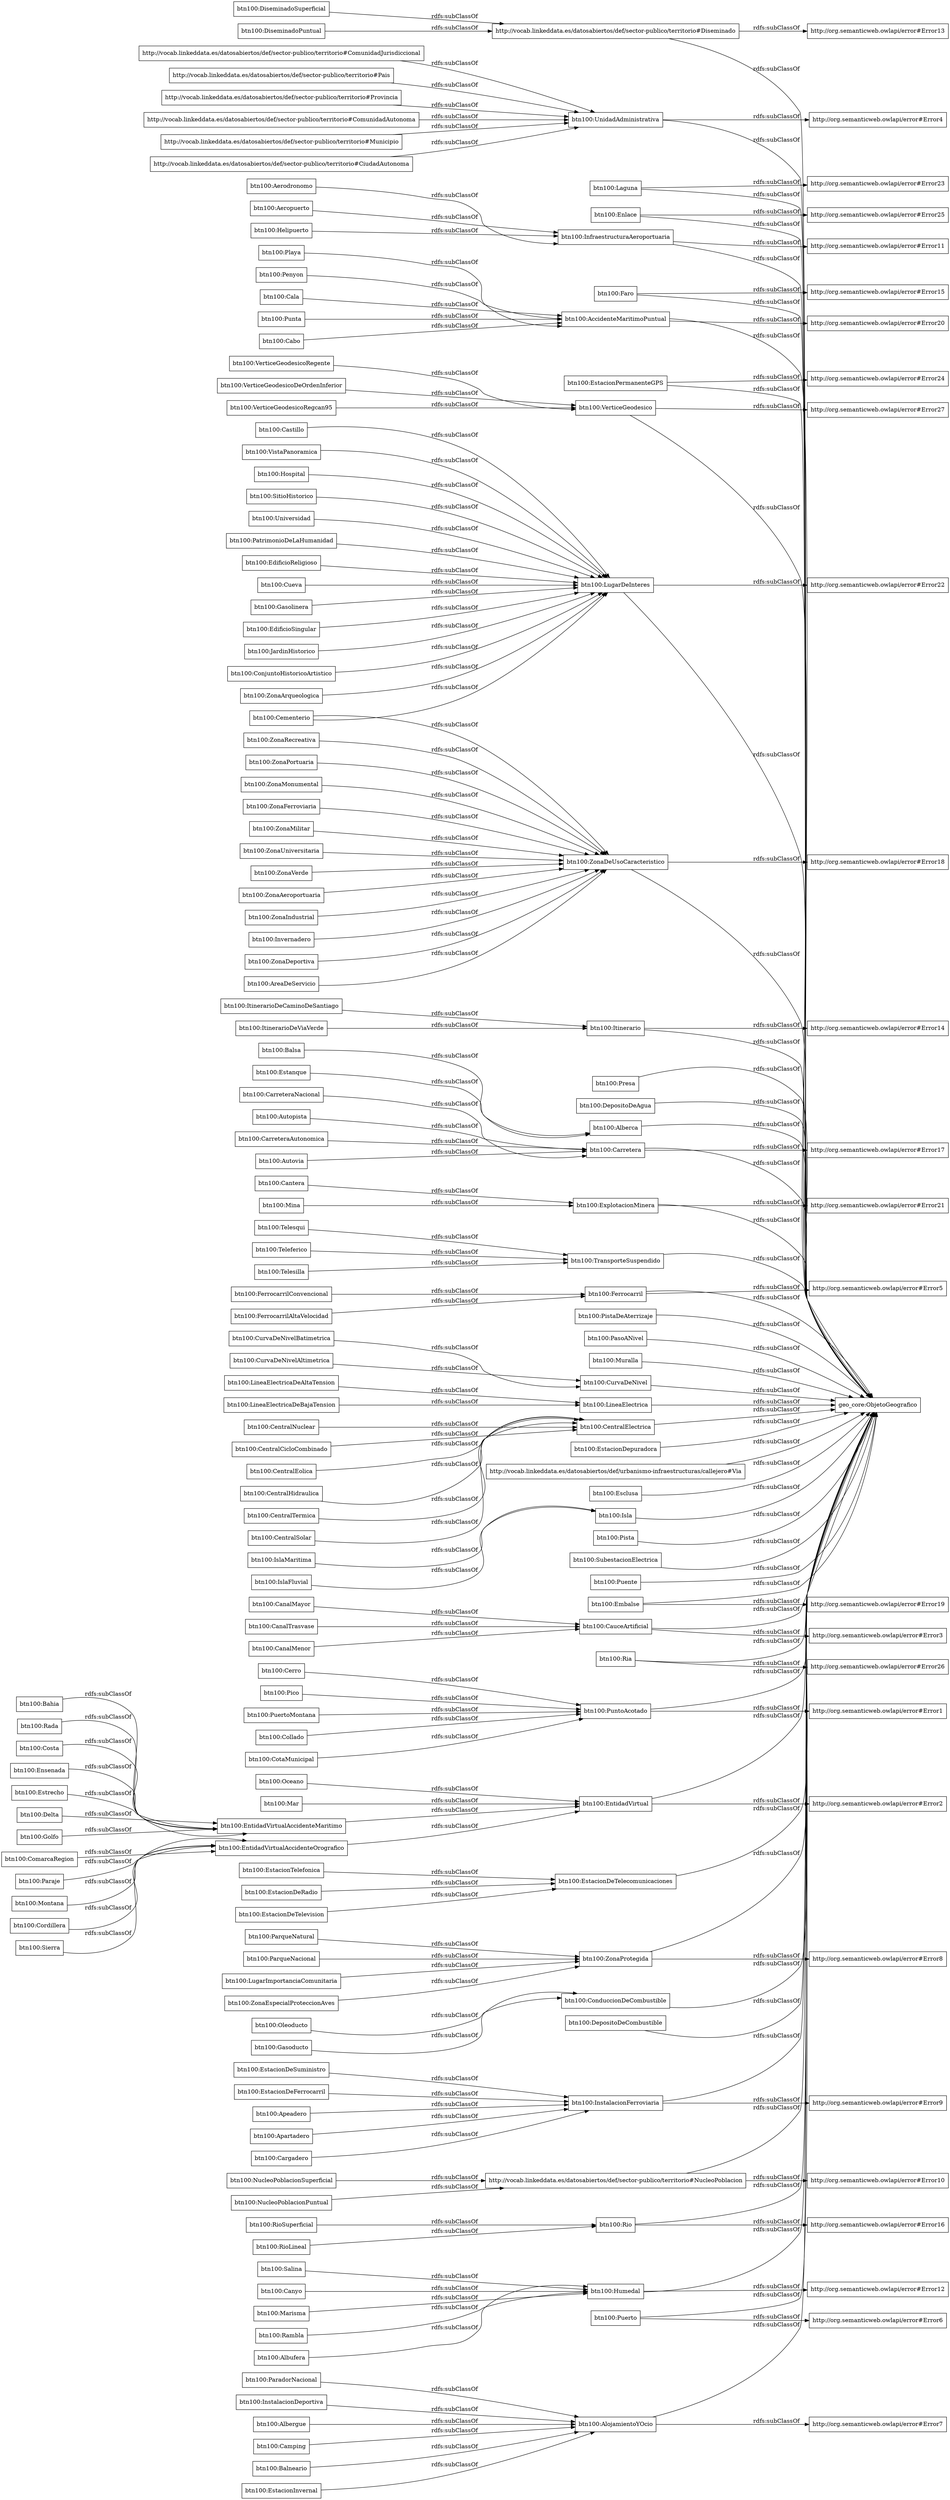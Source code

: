 digraph ar2dtool_diagram { 
rankdir=LR;
size="1000"
node [shape = rectangle, color="black"]; "btn100:FerrocarrilAltaVelocidad" "http://org.semanticweb.owlapi/error#Error20" "http://vocab.linkeddata.es/datosabiertos/def/sector-publico/territorio#ComunidadJurisdiccional" "btn100:EstacionInvernal" "http://org.semanticweb.owlapi/error#Error5" "btn100:ParqueNacional" "http://vocab.linkeddata.es/datosabiertos/def/sector-publico/territorio#Diseminado" "btn100:ConjuntoHistoricoArtistico" "http://org.semanticweb.owlapi/error#Error18" "btn100:ZonaArqueologica" "btn100:ZonaMilitar" "btn100:ParadorNacional" "btn100:Castillo" "btn100:VerticeGeodesicoDeOrdenInferior" "http://org.semanticweb.owlapi/error#Error13" "btn100:InstalacionDeportiva" "btn100:Cala" "btn100:LugarImportanciaComunitaria" "btn100:Enlace" "btn100:ZonaEspecialProteccionAves" "btn100:UnidadAdministrativa" "btn100:Montana" "btn100:Canyo" "http://org.semanticweb.owlapi/error#Error21" "btn100:EstacionDeSuministro" "http://org.semanticweb.owlapi/error#Error4" "btn100:LineaElectrica" "btn100:ZonaUniversitaria" "btn100:PuertoMontana" "http://vocab.linkeddata.es/datosabiertos/def/sector-publico/territorio#Pais" "btn100:Faro" "btn100:Albergue" "btn100:Cordillera" "btn100:InfraestructuraAeroportuaria" "btn100:Punta" "btn100:VistaPanoramica" "btn100:NucleoPoblacionPuntual" "btn100:NucleoPoblacionSuperficial" "btn100:VerticeGeodesicoRegcan95" "btn100:Telesqui" "btn100:EstacionPermanenteGPS" "btn100:Oleoducto" "btn100:AccidenteMaritimoPuntual" "http://org.semanticweb.owlapi/error#Error27" "btn100:Balsa" "btn100:Autovia" "btn100:Collado" "btn100:VerticeGeodesico" "btn100:ZonaDeUsoCaracteristico" "btn100:EstacionDeFerrocarril" "btn100:CentralSolar" "btn100:Teleferico" "btn100:Hospital" "btn100:Delta" "btn100:Itinerario" "btn100:SitioHistorico" "btn100:EstacionDeTelevision" "http://vocab.linkeddata.es/datosabiertos/def/sector-publico/territorio#Provincia" "btn100:CanalTrasvase" "http://org.semanticweb.owlapi/error#Error26" "btn100:Pista" "btn100:Carretera" "btn100:CarreteraNacional" "http://org.semanticweb.owlapi/error#Error23" "http://org.semanticweb.owlapi/error#Error6" "btn100:ZonaVerde" "btn100:SubestacionElectrica" "btn100:Mina" "btn100:IslaFluvial" "http://org.semanticweb.owlapi/error#Error19" "btn100:CotaMunicipal" "btn100:EntidadVirtualAccidenteMaritimo" "btn100:ExplotacionMinera" "btn100:EntidadVirtualAccidenteOrografico" "btn100:EstacionDeTelecomunicaciones" "btn100:Cementerio" "btn100:Sierra" "btn100:ConduccionDeCombustible" "btn100:VerticeGeodesicoRegente" "btn100:Universidad" "btn100:Camping" "btn100:Golfo" "btn100:Marisma" "btn100:Bahia" "btn100:Rada" "btn100:DepositoDeCombustible" "btn100:Embalse" "btn100:DiseminadoSuperficial" "btn100:ComarcaRegion" "http://org.semanticweb.owlapi/error#Error22" "http://vocab.linkeddata.es/datosabiertos/def/sector-publico/territorio#ComunidadAutonoma" "http://org.semanticweb.owlapi/error#Error7" "btn100:Autopista" "btn100:Presa" "btn100:ZonaRecreativa" "btn100:ZonaPortuaria" "btn100:Laguna" "btn100:PatrimonioDeLaHumanidad" "http://org.semanticweb.owlapi/error#Error1" "btn100:ItinerarioDeViaVerde" "http://org.semanticweb.owlapi/error#Error14" "btn100:Oceano" "btn100:Aerodronomo" "btn100:Mar" "btn100:ZonaMonumental" "btn100:CarreteraAutonomica" "btn100:CauceArtificial" "btn100:ParqueNatural" "btn100:Alberca" "btn100:EstacionTelefonica" "btn100:Ria" "btn100:Cabo" "btn100:RioLineal" "btn100:Paraje" "btn100:Balneario" "btn100:CentralNuclear" "btn100:PuntoAcotado" "btn100:Costa" "btn100:LineaElectricaDeBajaTension" "btn100:Cerro" "http://org.semanticweb.owlapi/error#Error10" "btn100:Pico" "btn100:Apeadero" "btn100:Apartadero" "btn100:EntidadVirtual" "btn100:Cantera" "http://org.semanticweb.owlapi/error#Error24" "btn100:CentralCicloCombinado" "btn100:Aeropuerto" "btn100:Ensenada" "btn100:EstacionDeRadio" "btn100:Playa" "btn100:EdificioReligioso" "btn100:TransporteSuspendido" "btn100:Cueva" "http://org.semanticweb.owlapi/error#Error16" "btn100:PistaDeAterrizaje" "btn100:PasoANivel" "btn100:Muralla" "btn100:CentralEolica" "btn100:ZonaProtegida" "btn100:ZonaFerroviaria" "btn100:CurvaDeNivel" "btn100:Helipuerto" "http://org.semanticweb.owlapi/error#Error25" "http://org.semanticweb.owlapi/error#Error8" "btn100:InstalacionFerroviaria" "btn100:LugarDeInteres" "btn100:ItinerarioDeCaminoDeSantiago" "http://vocab.linkeddata.es/datosabiertos/def/sector-publico/territorio#NucleoPoblacion" "http://org.semanticweb.owlapi/error#Error2" "btn100:Gasolinera" "btn100:CentralElectrica" "btn100:ZonaAeroportuaria" "http://org.semanticweb.owlapi/error#Error15" "btn100:Estrecho" "btn100:Rio" "http://org.semanticweb.owlapi/error#Error12" "btn100:IslaMaritima" "http://vocab.linkeddata.es/datosabiertos/def/sector-publico/territorio#Municipio" "btn100:FerrocarrilConvencional" "btn100:Rambla" "btn100:Humedal" "btn100:RioSuperficial" "btn100:EdificioSingular" "btn100:CurvaDeNivelBatimetrica" "http://org.semanticweb.owlapi/error#Error3" "btn100:CanalMenor" "btn100:Ferrocarril" "btn100:CanalMayor" "http://org.semanticweb.owlapi/error#Error11" "btn100:Albufera" "btn100:EstacionDepuradora" "http://vocab.linkeddata.es/datosabiertos/def/urbanismo-infraestructuras/callejero#Via" "btn100:DiseminadoPuntual" "btn100:Estanque" "btn100:Esclusa" "btn100:Isla" "btn100:CentralHidraulica" "btn100:Cargadero" "http://org.semanticweb.owlapi/error#Error9" "btn100:Puerto" "btn100:Salina" "btn100:JardinHistorico" "btn100:CurvaDeNivelAltimetrica" "btn100:ZonaIndustrial" "http://org.semanticweb.owlapi/error#Error17" "btn100:Penyon" "btn100:Invernadero" "btn100:Puente" "btn100:AlojamientoYOcio" "btn100:Telesilla" "btn100:ZonaDeportiva" "http://vocab.linkeddata.es/datosabiertos/def/sector-publico/territorio#CiudadAutonoma" "btn100:AreaDeServicio" "btn100:Gasoducto" "btn100:CentralTermica" "btn100:LineaElectricaDeAltaTension" "btn100:DepositoDeAgua" ; /*classes style*/
	"btn100:ZonaProtegida" -> "geo_core:ObjetoGeografico" [ label = "rdfs:subClassOf" ];
	"btn100:ZonaProtegida" -> "http://org.semanticweb.owlapi/error#Error8" [ label = "rdfs:subClassOf" ];
	"btn100:RioLineal" -> "btn100:Rio" [ label = "rdfs:subClassOf" ];
	"btn100:CanalTrasvase" -> "btn100:CauceArtificial" [ label = "rdfs:subClassOf" ];
	"btn100:Mar" -> "btn100:EntidadVirtual" [ label = "rdfs:subClassOf" ];
	"btn100:Apeadero" -> "btn100:InstalacionFerroviaria" [ label = "rdfs:subClassOf" ];
	"btn100:EntidadVirtualAccidenteOrografico" -> "btn100:EntidadVirtual" [ label = "rdfs:subClassOf" ];
	"btn100:Balneario" -> "btn100:AlojamientoYOcio" [ label = "rdfs:subClassOf" ];
	"btn100:DiseminadoPuntual" -> "http://vocab.linkeddata.es/datosabiertos/def/sector-publico/territorio#Diseminado" [ label = "rdfs:subClassOf" ];
	"btn100:CarreteraNacional" -> "btn100:Carretera" [ label = "rdfs:subClassOf" ];
	"btn100:EstacionDeRadio" -> "btn100:EstacionDeTelecomunicaciones" [ label = "rdfs:subClassOf" ];
	"btn100:Cueva" -> "btn100:LugarDeInteres" [ label = "rdfs:subClassOf" ];
	"btn100:Puente" -> "geo_core:ObjetoGeografico" [ label = "rdfs:subClassOf" ];
	"btn100:Telesqui" -> "btn100:TransporteSuspendido" [ label = "rdfs:subClassOf" ];
	"btn100:ZonaVerde" -> "btn100:ZonaDeUsoCaracteristico" [ label = "rdfs:subClassOf" ];
	"btn100:Aeropuerto" -> "btn100:InfraestructuraAeroportuaria" [ label = "rdfs:subClassOf" ];
	"btn100:TransporteSuspendido" -> "geo_core:ObjetoGeografico" [ label = "rdfs:subClassOf" ];
	"btn100:Cantera" -> "btn100:ExplotacionMinera" [ label = "rdfs:subClassOf" ];
	"btn100:Balsa" -> "btn100:Alberca" [ label = "rdfs:subClassOf" ];
	"btn100:Ria" -> "geo_core:ObjetoGeografico" [ label = "rdfs:subClassOf" ];
	"btn100:Ria" -> "http://org.semanticweb.owlapi/error#Error26" [ label = "rdfs:subClassOf" ];
	"btn100:PuertoMontana" -> "btn100:PuntoAcotado" [ label = "rdfs:subClassOf" ];
	"btn100:Autovia" -> "btn100:Carretera" [ label = "rdfs:subClassOf" ];
	"btn100:Autopista" -> "btn100:Carretera" [ label = "rdfs:subClassOf" ];
	"btn100:CentralTermica" -> "btn100:CentralElectrica" [ label = "rdfs:subClassOf" ];
	"btn100:Collado" -> "btn100:PuntoAcotado" [ label = "rdfs:subClassOf" ];
	"btn100:EstacionDeSuministro" -> "btn100:InstalacionFerroviaria" [ label = "rdfs:subClassOf" ];
	"btn100:IslaFluvial" -> "btn100:Isla" [ label = "rdfs:subClassOf" ];
	"btn100:CurvaDeNivelAltimetrica" -> "btn100:CurvaDeNivel" [ label = "rdfs:subClassOf" ];
	"btn100:SubestacionElectrica" -> "geo_core:ObjetoGeografico" [ label = "rdfs:subClassOf" ];
	"btn100:Playa" -> "btn100:AccidenteMaritimoPuntual" [ label = "rdfs:subClassOf" ];
	"btn100:EstacionDeTelecomunicaciones" -> "geo_core:ObjetoGeografico" [ label = "rdfs:subClassOf" ];
	"btn100:PistaDeAterrizaje" -> "geo_core:ObjetoGeografico" [ label = "rdfs:subClassOf" ];
	"btn100:ZonaEspecialProteccionAves" -> "btn100:ZonaProtegida" [ label = "rdfs:subClassOf" ];
	"http://vocab.linkeddata.es/datosabiertos/def/sector-publico/territorio#Provincia" -> "btn100:UnidadAdministrativa" [ label = "rdfs:subClassOf" ];
	"btn100:Alberca" -> "geo_core:ObjetoGeografico" [ label = "rdfs:subClassOf" ];
	"btn100:ZonaPortuaria" -> "btn100:ZonaDeUsoCaracteristico" [ label = "rdfs:subClassOf" ];
	"btn100:ParqueNatural" -> "btn100:ZonaProtegida" [ label = "rdfs:subClassOf" ];
	"btn100:CotaMunicipal" -> "btn100:PuntoAcotado" [ label = "rdfs:subClassOf" ];
	"btn100:EdificioSingular" -> "btn100:LugarDeInteres" [ label = "rdfs:subClassOf" ];
	"btn100:Muralla" -> "geo_core:ObjetoGeografico" [ label = "rdfs:subClassOf" ];
	"btn100:Invernadero" -> "btn100:ZonaDeUsoCaracteristico" [ label = "rdfs:subClassOf" ];
	"btn100:Cala" -> "btn100:AccidenteMaritimoPuntual" [ label = "rdfs:subClassOf" ];
	"btn100:JardinHistorico" -> "btn100:LugarDeInteres" [ label = "rdfs:subClassOf" ];
	"btn100:VerticeGeodesicoRegcan95" -> "btn100:VerticeGeodesico" [ label = "rdfs:subClassOf" ];
	"btn100:VerticeGeodesico" -> "geo_core:ObjetoGeografico" [ label = "rdfs:subClassOf" ];
	"btn100:VerticeGeodesico" -> "http://org.semanticweb.owlapi/error#Error27" [ label = "rdfs:subClassOf" ];
	"btn100:Albufera" -> "btn100:Humedal" [ label = "rdfs:subClassOf" ];
	"btn100:Telesilla" -> "btn100:TransporteSuspendido" [ label = "rdfs:subClassOf" ];
	"btn100:FerrocarrilConvencional" -> "btn100:Ferrocarril" [ label = "rdfs:subClassOf" ];
	"btn100:Oleoducto" -> "btn100:ConduccionDeCombustible" [ label = "rdfs:subClassOf" ];
	"btn100:ParadorNacional" -> "btn100:AlojamientoYOcio" [ label = "rdfs:subClassOf" ];
	"btn100:CentralHidraulica" -> "btn100:CentralElectrica" [ label = "rdfs:subClassOf" ];
	"btn100:PuntoAcotado" -> "geo_core:ObjetoGeografico" [ label = "rdfs:subClassOf" ];
	"btn100:PuntoAcotado" -> "http://org.semanticweb.owlapi/error#Error1" [ label = "rdfs:subClassOf" ];
	"btn100:Oceano" -> "btn100:EntidadVirtual" [ label = "rdfs:subClassOf" ];
	"btn100:Rambla" -> "btn100:Humedal" [ label = "rdfs:subClassOf" ];
	"btn100:Embalse" -> "geo_core:ObjetoGeografico" [ label = "rdfs:subClassOf" ];
	"btn100:Embalse" -> "http://org.semanticweb.owlapi/error#Error19" [ label = "rdfs:subClassOf" ];
	"btn100:Estrecho" -> "btn100:EntidadVirtualAccidenteMaritimo" [ label = "rdfs:subClassOf" ];
	"btn100:CanalMayor" -> "btn100:CauceArtificial" [ label = "rdfs:subClassOf" ];
	"btn100:Costa" -> "btn100:EntidadVirtualAccidenteMaritimo" [ label = "rdfs:subClassOf" ];
	"btn100:Cementerio" -> "btn100:ZonaDeUsoCaracteristico" [ label = "rdfs:subClassOf" ];
	"btn100:Cementerio" -> "btn100:LugarDeInteres" [ label = "rdfs:subClassOf" ];
	"btn100:ConjuntoHistoricoArtistico" -> "btn100:LugarDeInteres" [ label = "rdfs:subClassOf" ];
	"btn100:CentralSolar" -> "btn100:CentralElectrica" [ label = "rdfs:subClassOf" ];
	"btn100:VerticeGeodesicoDeOrdenInferior" -> "btn100:VerticeGeodesico" [ label = "rdfs:subClassOf" ];
	"btn100:Golfo" -> "btn100:EntidadVirtualAccidenteMaritimo" [ label = "rdfs:subClassOf" ];
	"btn100:Faro" -> "geo_core:ObjetoGeografico" [ label = "rdfs:subClassOf" ];
	"btn100:Faro" -> "http://org.semanticweb.owlapi/error#Error15" [ label = "rdfs:subClassOf" ];
	"btn100:CentralEolica" -> "btn100:CentralElectrica" [ label = "rdfs:subClassOf" ];
	"http://vocab.linkeddata.es/datosabiertos/def/sector-publico/territorio#NucleoPoblacion" -> "http://org.semanticweb.owlapi/error#Error10" [ label = "rdfs:subClassOf" ];
	"http://vocab.linkeddata.es/datosabiertos/def/sector-publico/territorio#NucleoPoblacion" -> "geo_core:ObjetoGeografico" [ label = "rdfs:subClassOf" ];
	"btn100:Estanque" -> "btn100:Alberca" [ label = "rdfs:subClassOf" ];
	"btn100:Paraje" -> "btn100:EntidadVirtualAccidenteOrografico" [ label = "rdfs:subClassOf" ];
	"btn100:CarreteraAutonomica" -> "btn100:Carretera" [ label = "rdfs:subClassOf" ];
	"btn100:Rio" -> "http://org.semanticweb.owlapi/error#Error16" [ label = "rdfs:subClassOf" ];
	"btn100:Rio" -> "geo_core:ObjetoGeografico" [ label = "rdfs:subClassOf" ];
	"btn100:CauceArtificial" -> "geo_core:ObjetoGeografico" [ label = "rdfs:subClassOf" ];
	"btn100:CauceArtificial" -> "http://org.semanticweb.owlapi/error#Error3" [ label = "rdfs:subClassOf" ];
	"btn100:AlojamientoYOcio" -> "geo_core:ObjetoGeografico" [ label = "rdfs:subClassOf" ];
	"btn100:AlojamientoYOcio" -> "http://org.semanticweb.owlapi/error#Error7" [ label = "rdfs:subClassOf" ];
	"btn100:DiseminadoSuperficial" -> "http://vocab.linkeddata.es/datosabiertos/def/sector-publico/territorio#Diseminado" [ label = "rdfs:subClassOf" ];
	"btn100:ZonaMilitar" -> "btn100:ZonaDeUsoCaracteristico" [ label = "rdfs:subClassOf" ];
	"btn100:Albergue" -> "btn100:AlojamientoYOcio" [ label = "rdfs:subClassOf" ];
	"btn100:Penyon" -> "btn100:AccidenteMaritimoPuntual" [ label = "rdfs:subClassOf" ];
	"http://vocab.linkeddata.es/datosabiertos/def/sector-publico/territorio#Pais" -> "btn100:UnidadAdministrativa" [ label = "rdfs:subClassOf" ];
	"btn100:Canyo" -> "btn100:Humedal" [ label = "rdfs:subClassOf" ];
	"btn100:ZonaUniversitaria" -> "btn100:ZonaDeUsoCaracteristico" [ label = "rdfs:subClassOf" ];
	"btn100:Camping" -> "btn100:AlojamientoYOcio" [ label = "rdfs:subClassOf" ];
	"btn100:CurvaDeNivel" -> "geo_core:ObjetoGeografico" [ label = "rdfs:subClassOf" ];
	"btn100:Cabo" -> "btn100:AccidenteMaritimoPuntual" [ label = "rdfs:subClassOf" ];
	"btn100:LugarImportanciaComunitaria" -> "btn100:ZonaProtegida" [ label = "rdfs:subClassOf" ];
	"btn100:ItinerarioDeCaminoDeSantiago" -> "btn100:Itinerario" [ label = "rdfs:subClassOf" ];
	"btn100:AreaDeServicio" -> "btn100:ZonaDeUsoCaracteristico" [ label = "rdfs:subClassOf" ];
	"btn100:Cerro" -> "btn100:PuntoAcotado" [ label = "rdfs:subClassOf" ];
	"btn100:InstalacionFerroviaria" -> "geo_core:ObjetoGeografico" [ label = "rdfs:subClassOf" ];
	"btn100:InstalacionFerroviaria" -> "http://org.semanticweb.owlapi/error#Error9" [ label = "rdfs:subClassOf" ];
	"btn100:PasoANivel" -> "geo_core:ObjetoGeografico" [ label = "rdfs:subClassOf" ];
	"btn100:ItinerarioDeViaVerde" -> "btn100:Itinerario" [ label = "rdfs:subClassOf" ];
	"btn100:CentralNuclear" -> "btn100:CentralElectrica" [ label = "rdfs:subClassOf" ];
	"btn100:Pista" -> "geo_core:ObjetoGeografico" [ label = "rdfs:subClassOf" ];
	"btn100:ZonaFerroviaria" -> "btn100:ZonaDeUsoCaracteristico" [ label = "rdfs:subClassOf" ];
	"btn100:Isla" -> "geo_core:ObjetoGeografico" [ label = "rdfs:subClassOf" ];
	"btn100:Cordillera" -> "btn100:EntidadVirtualAccidenteOrografico" [ label = "rdfs:subClassOf" ];
	"btn100:Mina" -> "btn100:ExplotacionMinera" [ label = "rdfs:subClassOf" ];
	"btn100:Cargadero" -> "btn100:InstalacionFerroviaria" [ label = "rdfs:subClassOf" ];
	"btn100:InfraestructuraAeroportuaria" -> "geo_core:ObjetoGeografico" [ label = "rdfs:subClassOf" ];
	"btn100:InfraestructuraAeroportuaria" -> "http://org.semanticweb.owlapi/error#Error11" [ label = "rdfs:subClassOf" ];
	"btn100:RioSuperficial" -> "btn100:Rio" [ label = "rdfs:subClassOf" ];
	"btn100:Rada" -> "btn100:EntidadVirtualAccidenteMaritimo" [ label = "rdfs:subClassOf" ];
	"btn100:SitioHistorico" -> "btn100:LugarDeInteres" [ label = "rdfs:subClassOf" ];
	"btn100:NucleoPoblacionSuperficial" -> "http://vocab.linkeddata.es/datosabiertos/def/sector-publico/territorio#NucleoPoblacion" [ label = "rdfs:subClassOf" ];
	"btn100:ZonaDeportiva" -> "btn100:ZonaDeUsoCaracteristico" [ label = "rdfs:subClassOf" ];
	"btn100:Sierra" -> "btn100:EntidadVirtualAccidenteOrografico" [ label = "rdfs:subClassOf" ];
	"btn100:Gasoducto" -> "btn100:ConduccionDeCombustible" [ label = "rdfs:subClassOf" ];
	"btn100:ZonaDeUsoCaracteristico" -> "geo_core:ObjetoGeografico" [ label = "rdfs:subClassOf" ];
	"btn100:ZonaDeUsoCaracteristico" -> "http://org.semanticweb.owlapi/error#Error18" [ label = "rdfs:subClassOf" ];
	"btn100:ConduccionDeCombustible" -> "geo_core:ObjetoGeografico" [ label = "rdfs:subClassOf" ];
	"btn100:CentralCicloCombinado" -> "btn100:CentralElectrica" [ label = "rdfs:subClassOf" ];
	"btn100:VerticeGeodesicoRegente" -> "btn100:VerticeGeodesico" [ label = "rdfs:subClassOf" ];
	"btn100:DepositoDeCombustible" -> "geo_core:ObjetoGeografico" [ label = "rdfs:subClassOf" ];
	"btn100:Gasolinera" -> "btn100:LugarDeInteres" [ label = "rdfs:subClassOf" ];
	"btn100:Hospital" -> "btn100:LugarDeInteres" [ label = "rdfs:subClassOf" ];
	"btn100:ZonaArqueologica" -> "btn100:LugarDeInteres" [ label = "rdfs:subClassOf" ];
	"btn100:EntidadVirtual" -> "geo_core:ObjetoGeografico" [ label = "rdfs:subClassOf" ];
	"btn100:EntidadVirtual" -> "http://org.semanticweb.owlapi/error#Error2" [ label = "rdfs:subClassOf" ];
	"btn100:CentralElectrica" -> "geo_core:ObjetoGeografico" [ label = "rdfs:subClassOf" ];
	"btn100:Ferrocarril" -> "geo_core:ObjetoGeografico" [ label = "rdfs:subClassOf" ];
	"btn100:Ferrocarril" -> "http://org.semanticweb.owlapi/error#Error5" [ label = "rdfs:subClassOf" ];
	"btn100:EdificioReligioso" -> "btn100:LugarDeInteres" [ label = "rdfs:subClassOf" ];
	"btn100:EstacionPermanenteGPS" -> "geo_core:ObjetoGeografico" [ label = "rdfs:subClassOf" ];
	"btn100:EstacionPermanenteGPS" -> "http://org.semanticweb.owlapi/error#Error24" [ label = "rdfs:subClassOf" ];
	"btn100:Marisma" -> "btn100:Humedal" [ label = "rdfs:subClassOf" ];
	"http://vocab.linkeddata.es/datosabiertos/def/sector-publico/territorio#ComunidadAutonoma" -> "btn100:UnidadAdministrativa" [ label = "rdfs:subClassOf" ];
	"btn100:LineaElectricaDeBajaTension" -> "btn100:LineaElectrica" [ label = "rdfs:subClassOf" ];
	"btn100:Punta" -> "btn100:AccidenteMaritimoPuntual" [ label = "rdfs:subClassOf" ];
	"btn100:Teleferico" -> "btn100:TransporteSuspendido" [ label = "rdfs:subClassOf" ];
	"btn100:LugarDeInteres" -> "geo_core:ObjetoGeografico" [ label = "rdfs:subClassOf" ];
	"btn100:LugarDeInteres" -> "http://org.semanticweb.owlapi/error#Error22" [ label = "rdfs:subClassOf" ];
	"btn100:ZonaIndustrial" -> "btn100:ZonaDeUsoCaracteristico" [ label = "rdfs:subClassOf" ];
	"btn100:InstalacionDeportiva" -> "btn100:AlojamientoYOcio" [ label = "rdfs:subClassOf" ];
	"btn100:CanalMenor" -> "btn100:CauceArtificial" [ label = "rdfs:subClassOf" ];
	"btn100:ComarcaRegion" -> "btn100:EntidadVirtualAccidenteOrografico" [ label = "rdfs:subClassOf" ];
	"btn100:PatrimonioDeLaHumanidad" -> "btn100:LugarDeInteres" [ label = "rdfs:subClassOf" ];
	"btn100:EstacionTelefonica" -> "btn100:EstacionDeTelecomunicaciones" [ label = "rdfs:subClassOf" ];
	"btn100:IslaMaritima" -> "btn100:Isla" [ label = "rdfs:subClassOf" ];
	"btn100:EntidadVirtualAccidenteMaritimo" -> "btn100:EntidadVirtual" [ label = "rdfs:subClassOf" ];
	"btn100:Presa" -> "geo_core:ObjetoGeografico" [ label = "rdfs:subClassOf" ];
	"btn100:Apartadero" -> "btn100:InstalacionFerroviaria" [ label = "rdfs:subClassOf" ];
	"btn100:ZonaMonumental" -> "btn100:ZonaDeUsoCaracteristico" [ label = "rdfs:subClassOf" ];
	"btn100:Universidad" -> "btn100:LugarDeInteres" [ label = "rdfs:subClassOf" ];
	"btn100:Ensenada" -> "btn100:EntidadVirtualAccidenteMaritimo" [ label = "rdfs:subClassOf" ];
	"btn100:FerrocarrilAltaVelocidad" -> "btn100:Ferrocarril" [ label = "rdfs:subClassOf" ];
	"btn100:Montana" -> "btn100:EntidadVirtualAccidenteOrografico" [ label = "rdfs:subClassOf" ];
	"btn100:ZonaRecreativa" -> "btn100:ZonaDeUsoCaracteristico" [ label = "rdfs:subClassOf" ];
	"btn100:Castillo" -> "btn100:LugarDeInteres" [ label = "rdfs:subClassOf" ];
	"btn100:Delta" -> "btn100:EntidadVirtualAccidenteMaritimo" [ label = "rdfs:subClassOf" ];
	"btn100:Aerodronomo" -> "btn100:InfraestructuraAeroportuaria" [ label = "rdfs:subClassOf" ];
	"http://vocab.linkeddata.es/datosabiertos/def/sector-publico/territorio#Diseminado" -> "geo_core:ObjetoGeografico" [ label = "rdfs:subClassOf" ];
	"http://vocab.linkeddata.es/datosabiertos/def/sector-publico/territorio#Diseminado" -> "http://org.semanticweb.owlapi/error#Error13" [ label = "rdfs:subClassOf" ];
	"btn100:EstacionInvernal" -> "btn100:AlojamientoYOcio" [ label = "rdfs:subClassOf" ];
	"btn100:VistaPanoramica" -> "btn100:LugarDeInteres" [ label = "rdfs:subClassOf" ];
	"btn100:ExplotacionMinera" -> "geo_core:ObjetoGeografico" [ label = "rdfs:subClassOf" ];
	"btn100:ExplotacionMinera" -> "http://org.semanticweb.owlapi/error#Error21" [ label = "rdfs:subClassOf" ];
	"btn100:Esclusa" -> "geo_core:ObjetoGeografico" [ label = "rdfs:subClassOf" ];
	"btn100:ZonaAeroportuaria" -> "btn100:ZonaDeUsoCaracteristico" [ label = "rdfs:subClassOf" ];
	"btn100:Carretera" -> "geo_core:ObjetoGeografico" [ label = "rdfs:subClassOf" ];
	"btn100:Carretera" -> "http://org.semanticweb.owlapi/error#Error17" [ label = "rdfs:subClassOf" ];
	"btn100:Laguna" -> "geo_core:ObjetoGeografico" [ label = "rdfs:subClassOf" ];
	"btn100:Laguna" -> "http://org.semanticweb.owlapi/error#Error23" [ label = "rdfs:subClassOf" ];
	"btn100:Enlace" -> "geo_core:ObjetoGeografico" [ label = "rdfs:subClassOf" ];
	"btn100:Enlace" -> "http://org.semanticweb.owlapi/error#Error25" [ label = "rdfs:subClassOf" ];
	"btn100:Helipuerto" -> "btn100:InfraestructuraAeroportuaria" [ label = "rdfs:subClassOf" ];
	"btn100:CurvaDeNivelBatimetrica" -> "btn100:CurvaDeNivel" [ label = "rdfs:subClassOf" ];
	"btn100:NucleoPoblacionPuntual" -> "http://vocab.linkeddata.es/datosabiertos/def/sector-publico/territorio#NucleoPoblacion" [ label = "rdfs:subClassOf" ];
	"btn100:EstacionDeTelevision" -> "btn100:EstacionDeTelecomunicaciones" [ label = "rdfs:subClassOf" ];
	"http://vocab.linkeddata.es/datosabiertos/def/sector-publico/territorio#CiudadAutonoma" -> "btn100:UnidadAdministrativa" [ label = "rdfs:subClassOf" ];
	"btn100:Salina" -> "btn100:Humedal" [ label = "rdfs:subClassOf" ];
	"http://vocab.linkeddata.es/datosabiertos/def/urbanismo-infraestructuras/callejero#Via" -> "geo_core:ObjetoGeografico" [ label = "rdfs:subClassOf" ];
	"http://vocab.linkeddata.es/datosabiertos/def/sector-publico/territorio#ComunidadJurisdiccional" -> "btn100:UnidadAdministrativa" [ label = "rdfs:subClassOf" ];
	"btn100:LineaElectricaDeAltaTension" -> "btn100:LineaElectrica" [ label = "rdfs:subClassOf" ];
	"btn100:Puerto" -> "geo_core:ObjetoGeografico" [ label = "rdfs:subClassOf" ];
	"btn100:Puerto" -> "http://org.semanticweb.owlapi/error#Error6" [ label = "rdfs:subClassOf" ];
	"btn100:Bahia" -> "btn100:EntidadVirtualAccidenteMaritimo" [ label = "rdfs:subClassOf" ];
	"btn100:Itinerario" -> "geo_core:ObjetoGeografico" [ label = "rdfs:subClassOf" ];
	"btn100:Itinerario" -> "http://org.semanticweb.owlapi/error#Error14" [ label = "rdfs:subClassOf" ];
	"btn100:LineaElectrica" -> "geo_core:ObjetoGeografico" [ label = "rdfs:subClassOf" ];
	"btn100:Pico" -> "btn100:PuntoAcotado" [ label = "rdfs:subClassOf" ];
	"btn100:AccidenteMaritimoPuntual" -> "geo_core:ObjetoGeografico" [ label = "rdfs:subClassOf" ];
	"btn100:AccidenteMaritimoPuntual" -> "http://org.semanticweb.owlapi/error#Error20" [ label = "rdfs:subClassOf" ];
	"http://vocab.linkeddata.es/datosabiertos/def/sector-publico/territorio#Municipio" -> "btn100:UnidadAdministrativa" [ label = "rdfs:subClassOf" ];
	"btn100:ParqueNacional" -> "btn100:ZonaProtegida" [ label = "rdfs:subClassOf" ];
	"btn100:EstacionDeFerrocarril" -> "btn100:InstalacionFerroviaria" [ label = "rdfs:subClassOf" ];
	"btn100:EstacionDepuradora" -> "geo_core:ObjetoGeografico" [ label = "rdfs:subClassOf" ];
	"btn100:UnidadAdministrativa" -> "geo_core:ObjetoGeografico" [ label = "rdfs:subClassOf" ];
	"btn100:UnidadAdministrativa" -> "http://org.semanticweb.owlapi/error#Error4" [ label = "rdfs:subClassOf" ];
	"btn100:DepositoDeAgua" -> "geo_core:ObjetoGeografico" [ label = "rdfs:subClassOf" ];
	"btn100:Humedal" -> "geo_core:ObjetoGeografico" [ label = "rdfs:subClassOf" ];
	"btn100:Humedal" -> "http://org.semanticweb.owlapi/error#Error12" [ label = "rdfs:subClassOf" ];

}
